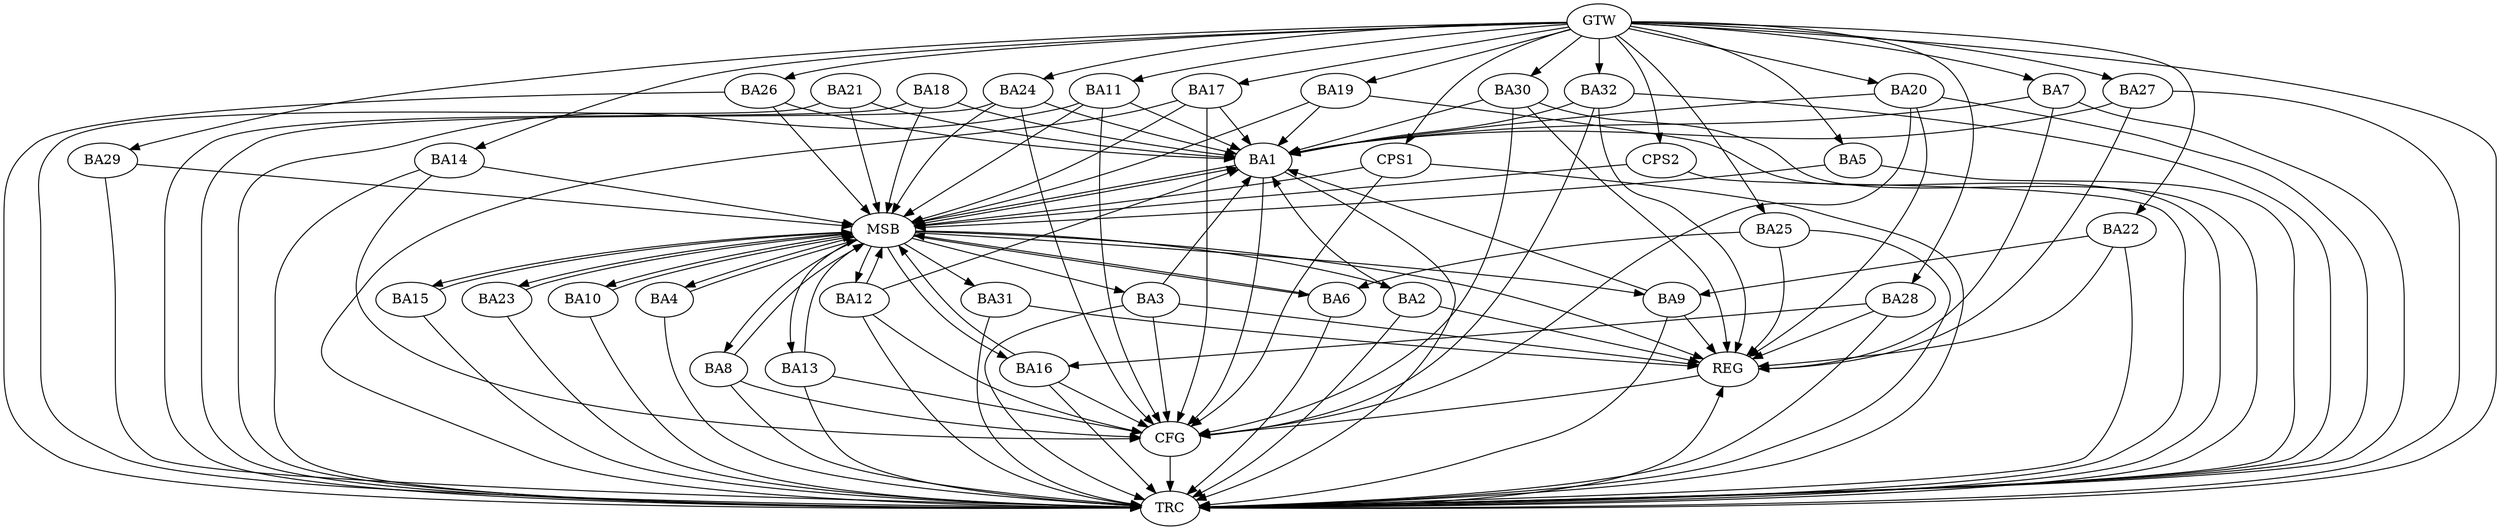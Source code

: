 strict digraph G {
  BA1 [ label="BA1" ];
  BA2 [ label="BA2" ];
  BA3 [ label="BA3" ];
  BA4 [ label="BA4" ];
  BA5 [ label="BA5" ];
  BA6 [ label="BA6" ];
  BA7 [ label="BA7" ];
  BA8 [ label="BA8" ];
  BA9 [ label="BA9" ];
  BA10 [ label="BA10" ];
  BA11 [ label="BA11" ];
  BA12 [ label="BA12" ];
  BA13 [ label="BA13" ];
  BA14 [ label="BA14" ];
  BA15 [ label="BA15" ];
  BA16 [ label="BA16" ];
  BA17 [ label="BA17" ];
  BA18 [ label="BA18" ];
  BA19 [ label="BA19" ];
  BA20 [ label="BA20" ];
  BA21 [ label="BA21" ];
  BA22 [ label="BA22" ];
  BA23 [ label="BA23" ];
  BA24 [ label="BA24" ];
  BA25 [ label="BA25" ];
  BA26 [ label="BA26" ];
  BA27 [ label="BA27" ];
  BA28 [ label="BA28" ];
  BA29 [ label="BA29" ];
  BA30 [ label="BA30" ];
  BA31 [ label="BA31" ];
  BA32 [ label="BA32" ];
  CPS1 [ label="CPS1" ];
  CPS2 [ label="CPS2" ];
  GTW [ label="GTW" ];
  REG [ label="REG" ];
  MSB [ label="MSB" ];
  CFG [ label="CFG" ];
  TRC [ label="TRC" ];
  BA2 -> BA1;
  BA3 -> BA1;
  BA7 -> BA1;
  BA22 -> BA9;
  BA25 -> BA6;
  BA28 -> BA16;
  BA32 -> BA1;
  GTW -> BA5;
  GTW -> BA7;
  GTW -> BA11;
  GTW -> BA14;
  GTW -> BA17;
  GTW -> BA19;
  GTW -> BA20;
  GTW -> BA22;
  GTW -> BA24;
  GTW -> BA25;
  GTW -> BA26;
  GTW -> BA27;
  GTW -> BA28;
  GTW -> BA29;
  GTW -> BA30;
  GTW -> BA32;
  GTW -> CPS1;
  GTW -> CPS2;
  BA2 -> REG;
  BA3 -> REG;
  BA7 -> REG;
  BA9 -> REG;
  BA20 -> REG;
  BA22 -> REG;
  BA25 -> REG;
  BA27 -> REG;
  BA28 -> REG;
  BA30 -> REG;
  BA31 -> REG;
  BA32 -> REG;
  BA1 -> MSB;
  MSB -> BA2;
  MSB -> REG;
  BA4 -> MSB;
  MSB -> BA3;
  BA5 -> MSB;
  BA6 -> MSB;
  MSB -> BA1;
  BA8 -> MSB;
  MSB -> BA4;
  BA10 -> MSB;
  MSB -> BA9;
  BA11 -> MSB;
  BA12 -> MSB;
  BA13 -> MSB;
  BA14 -> MSB;
  MSB -> BA8;
  BA15 -> MSB;
  MSB -> BA6;
  BA16 -> MSB;
  BA17 -> MSB;
  MSB -> BA16;
  BA18 -> MSB;
  BA19 -> MSB;
  BA21 -> MSB;
  BA23 -> MSB;
  MSB -> BA15;
  BA24 -> MSB;
  MSB -> BA12;
  BA26 -> MSB;
  MSB -> BA13;
  BA29 -> MSB;
  CPS1 -> MSB;
  MSB -> BA10;
  MSB -> BA31;
  CPS2 -> MSB;
  MSB -> BA23;
  BA12 -> CFG;
  BA13 -> CFG;
  BA30 -> CFG;
  CPS1 -> CFG;
  BA1 -> CFG;
  BA32 -> CFG;
  BA8 -> CFG;
  BA11 -> CFG;
  BA3 -> CFG;
  BA16 -> CFG;
  BA17 -> CFG;
  BA14 -> CFG;
  BA24 -> CFG;
  BA20 -> CFG;
  REG -> CFG;
  BA1 -> TRC;
  BA2 -> TRC;
  BA3 -> TRC;
  BA4 -> TRC;
  BA5 -> TRC;
  BA6 -> TRC;
  BA7 -> TRC;
  BA8 -> TRC;
  BA9 -> TRC;
  BA10 -> TRC;
  BA11 -> TRC;
  BA12 -> TRC;
  BA13 -> TRC;
  BA14 -> TRC;
  BA15 -> TRC;
  BA16 -> TRC;
  BA17 -> TRC;
  BA18 -> TRC;
  BA19 -> TRC;
  BA20 -> TRC;
  BA21 -> TRC;
  BA22 -> TRC;
  BA23 -> TRC;
  BA24 -> TRC;
  BA25 -> TRC;
  BA26 -> TRC;
  BA27 -> TRC;
  BA28 -> TRC;
  BA29 -> TRC;
  BA30 -> TRC;
  BA31 -> TRC;
  BA32 -> TRC;
  CPS1 -> TRC;
  CPS2 -> TRC;
  GTW -> TRC;
  CFG -> TRC;
  TRC -> REG;
  BA24 -> BA1;
  BA18 -> BA1;
  BA17 -> BA1;
  BA9 -> BA1;
  BA26 -> BA1;
  BA11 -> BA1;
  BA27 -> BA1;
  BA20 -> BA1;
  BA30 -> BA1;
  BA19 -> BA1;
  BA21 -> BA1;
  BA12 -> BA1;
}
